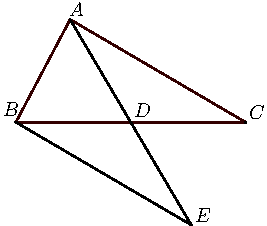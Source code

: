 import graph; size(4.346091937657566cm); real lsf=0.5; pen dps=linewidth(0.7)+fontsize(10); defaultpen(dps); pen ds=black; real xmin=-1.4927933847077512,xmax=2.853298552949815,ymin=-1.1220457797313421,ymax=1.3299626406587364; 
pen ttqqqq=rgb(0.2,0.,0.); 
pair A=(-0.5275833023056578,0.8950673315580452), B=(-1.,0.), C=(1.,0.), D=(0.,0.); 
draw(A--B--C--cycle,linewidth(0.8)+ttqqqq); 
draw(A--B,linewidth(0.8)+ttqqqq); draw(B--C,linewidth(0.8)+ttqqqq); draw(C--A,linewidth(0.8)+ttqqqq); draw(A--D,linewidth(0.8)); draw(D--(0.5275833023056578,-0.8950673315580452),linewidth(0.8)); draw(B--(0.5275833023056578,-0.8950673315580452),linewidth(0.8)); 
dot(A,linewidth(1.pt)+ds); label("$A$",(-0.557196239471396,0.9065119449554323),NE*lsf); dot(B,linewidth(1.pt)+ds); label("$B$",(-1.1351492160394199,0.03672132675405098),NE*lsf); dot(C,linewidth(1.pt)+ds); label("$C$",(1.01071579597057,0.005248639911237839),NE*lsf); dot(D,linewidth(1.pt)+ds); label("$D$",(0.012173277048588059,0.028137866706011032),NE*lsf); dot((0.5275833023056578,-0.8950673315580452),linewidth(1.pt)+ds); label("$E$",(0.5386254933283723,-0.8902923584342634),NE*lsf); 
clip((xmin,ymin)--(xmin,ymax)--(xmax,ymax)--(xmax,ymin)--cycle); 